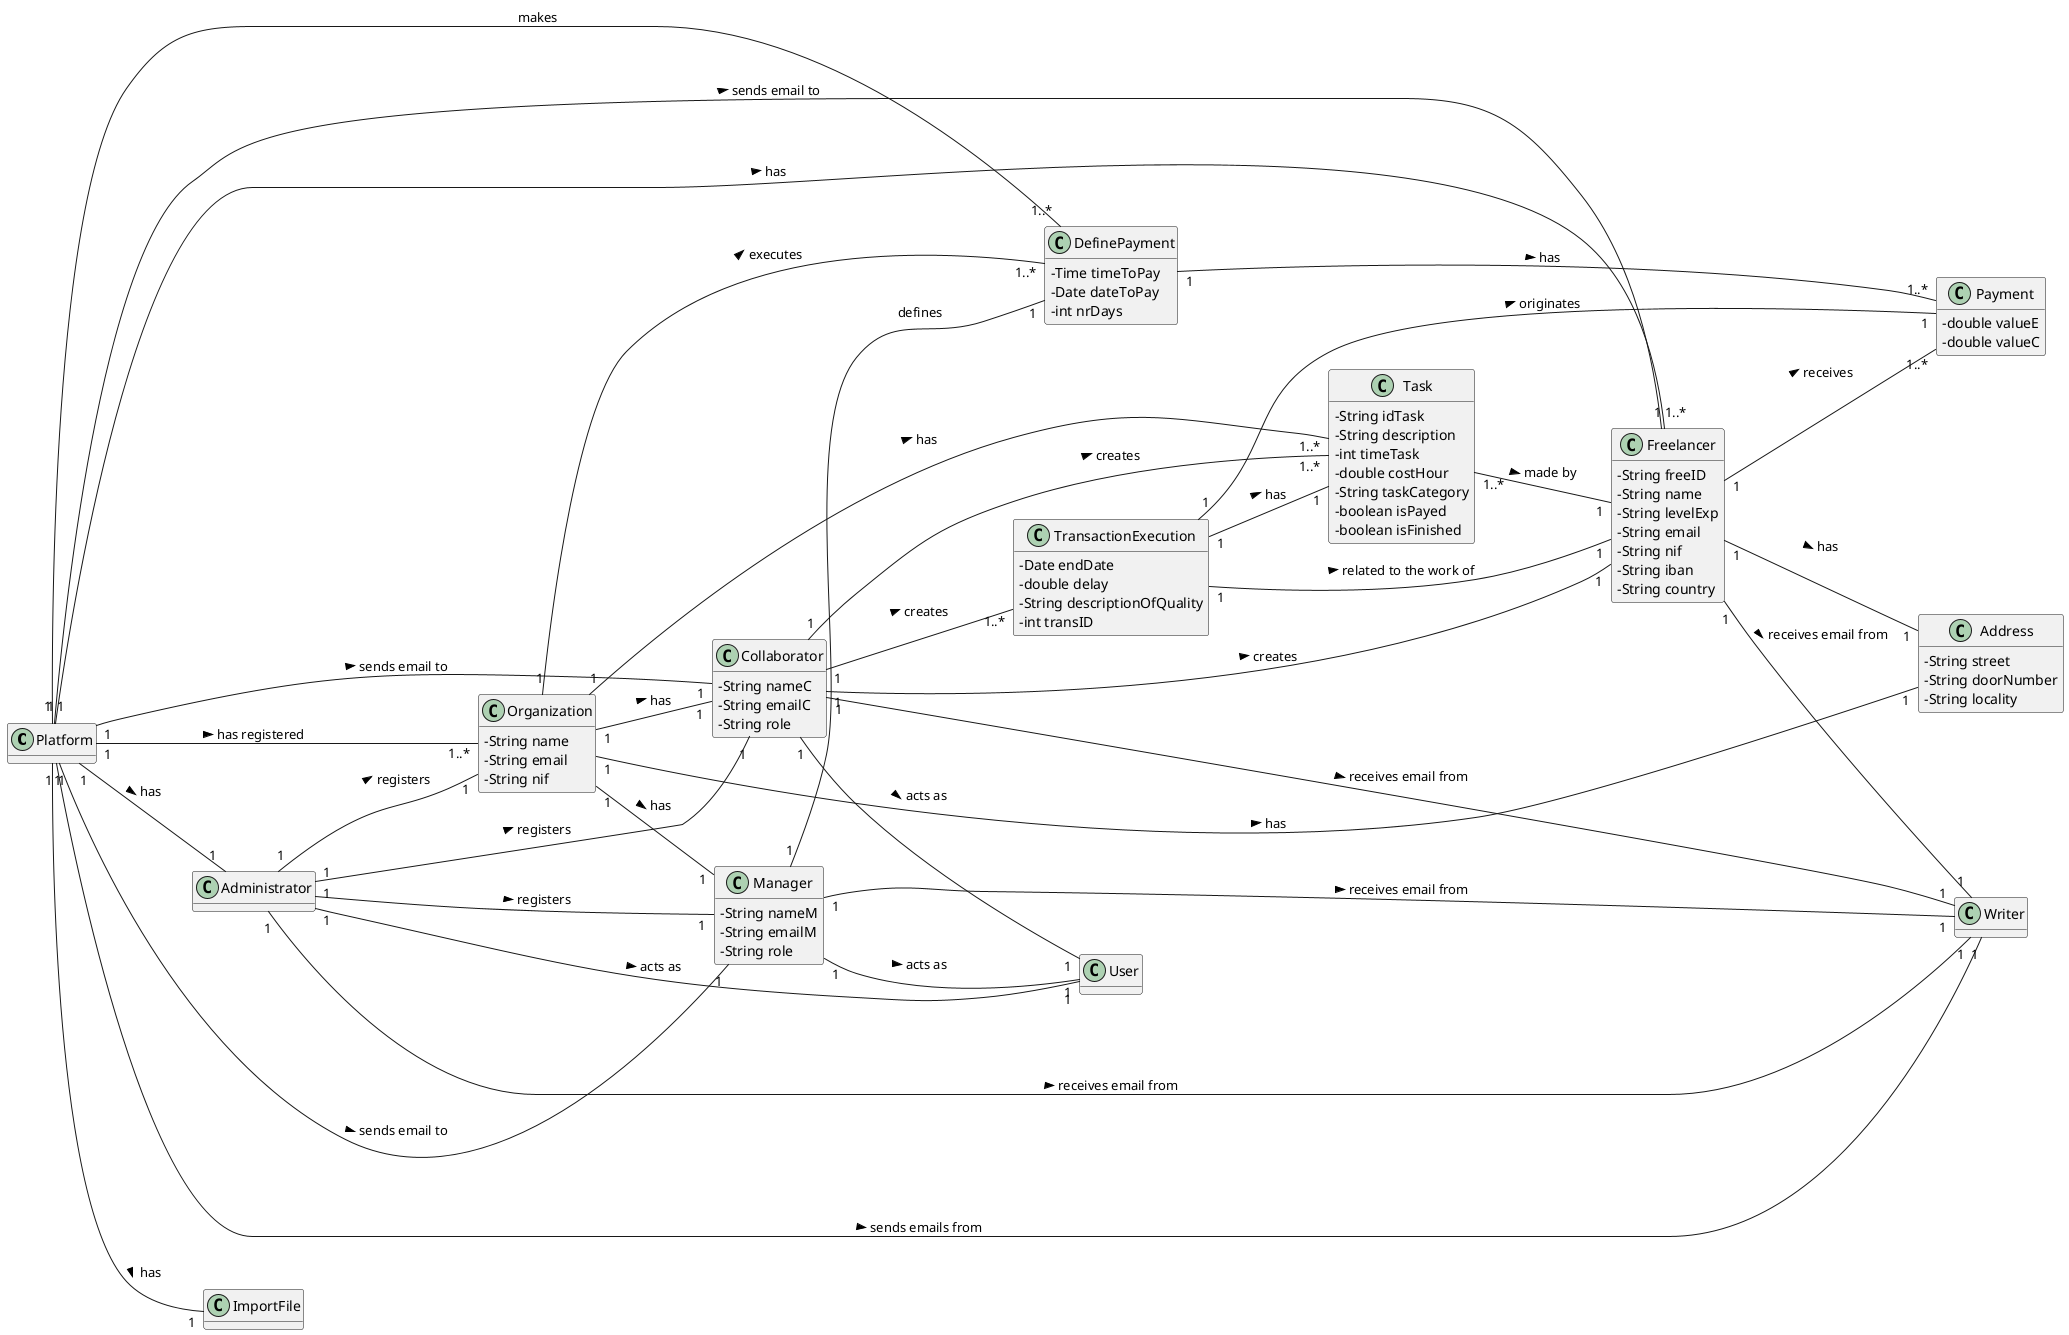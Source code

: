 @startuml
skinparam classAttributeIconSize 0
hide methods
left to right direction

class Platform{
}
class Freelancer {
  -String freeID
  -String name
  -String levelExp
  -String email
  -String nif
  -String iban
  -String country
}

class Organization {
  -String name
  -String email
  -String nif
}

class Collaborator{
  -String nameC
  -String emailC
  -String role
}

class Task {
  -String idTask
  -String description
  -int timeTask
  -double costHour
  -String taskCategory
  -boolean isPayed
  -boolean isFinished
}

class Manager {
  -String nameM
  -String emailM
  -String role
}

class User {
}

class TransactionExecution { 
  -Date endDate
  -double delay
  -String descriptionOfQuality
  -int transID
}

class Address{
  -String street
  -String doorNumber
  -String locality
}

class Administrator {
}

class Payment{
  -double valueE
  -double valueC
}

class DefinePayment{
  -Time timeToPay
  -Date dateToPay
  -int nrDays
  }

class ImportFile {
}



class Writer{
  }

Freelancer "1" -- "1..*" Payment: receives >
Freelancer "1" -- "1" Address: has >
Freelancer "1" -- "1" Writer: receives email from >

Task "1..*" -- "1" Freelancer: made by >


Platform "1" -- "1" Administrator: has >
Platform "1" -- "1..*" Organization: has registered >
Platform "1" -- "1..*" Freelancer: has >
Platform "1" -- "1" Freelancer: sends email to >
Platform "1" -- "1" Collaborator: sends email to >
Platform "1" -- "1" Manager: sends email to >
Platform "1" -- "1" Writer : sends emails from >
Platform "1" -- "1..*" DefinePayment : makes
Platform "1" -- "1" ImportFile: has > 

Organization "1" -- "1" Address: has >
Organization "1" -- "1" Manager: has >
Organization "1" -- "1" Collaborator: has >
Organization "1" -- "1..*" Task: has >
Organization "1" -- "1..*" DefinePayment: executes >

Manager "1" -- "1" User: acts as >
Manager "1" -- "1" Writer: receives email from >
Manager "1" -- "1" DefinePayment: defines 

Administrator "1" -- "1" Organization: registers >
Administrator "1" -- "1" User: acts as >
Administrator "1" -- "1" Collaborator: registers >
Administrator "1" -- "1" Manager: registers >
Administrator "1" -- "1" Writer: receives email from >





TransactionExecution "1" -- "1" Task : has >
TransactionExecution "1" -- "1" Freelancer: related to the work of >
TransactionExecution "1" -- "1" Payment : originates >

DefinePayment "1" -- "1..*" Payment: has >






Collaborator "1" -- "1" Freelancer: creates >
Collaborator "1" -- "1..*" Task: creates >
Collaborator "1" -- "1..*" TransactionExecution: creates >
Collaborator "1" -- "1" User: acts as >
Collaborator "1" -- "1" Writer: receives email from >









@enduml
